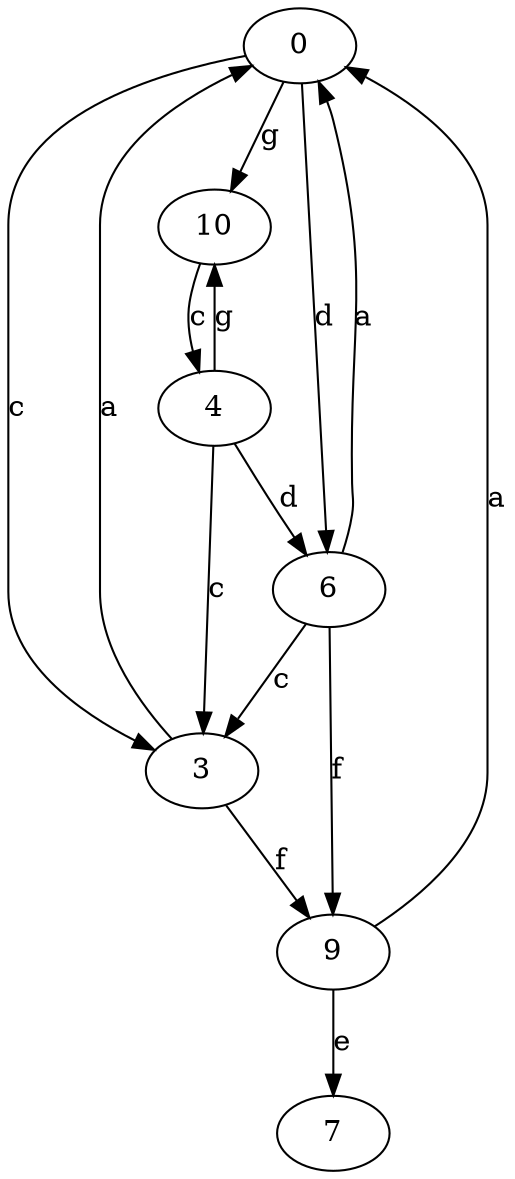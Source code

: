 strict digraph  {
0;
3;
4;
6;
7;
9;
10;
0 -> 3  [label=c];
0 -> 6  [label=d];
0 -> 10  [label=g];
3 -> 0  [label=a];
3 -> 9  [label=f];
4 -> 3  [label=c];
4 -> 6  [label=d];
4 -> 10  [label=g];
6 -> 0  [label=a];
6 -> 3  [label=c];
6 -> 9  [label=f];
9 -> 0  [label=a];
9 -> 7  [label=e];
10 -> 4  [label=c];
}
